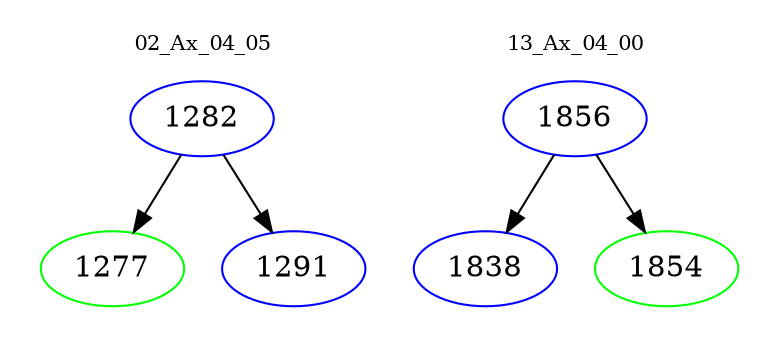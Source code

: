 digraph{
subgraph cluster_0 {
color = white
label = "02_Ax_04_05";
fontsize=10;
T0_1282 [label="1282", color="blue"]
T0_1282 -> T0_1277 [color="black"]
T0_1277 [label="1277", color="green"]
T0_1282 -> T0_1291 [color="black"]
T0_1291 [label="1291", color="blue"]
}
subgraph cluster_1 {
color = white
label = "13_Ax_04_00";
fontsize=10;
T1_1856 [label="1856", color="blue"]
T1_1856 -> T1_1838 [color="black"]
T1_1838 [label="1838", color="blue"]
T1_1856 -> T1_1854 [color="black"]
T1_1854 [label="1854", color="green"]
}
}
